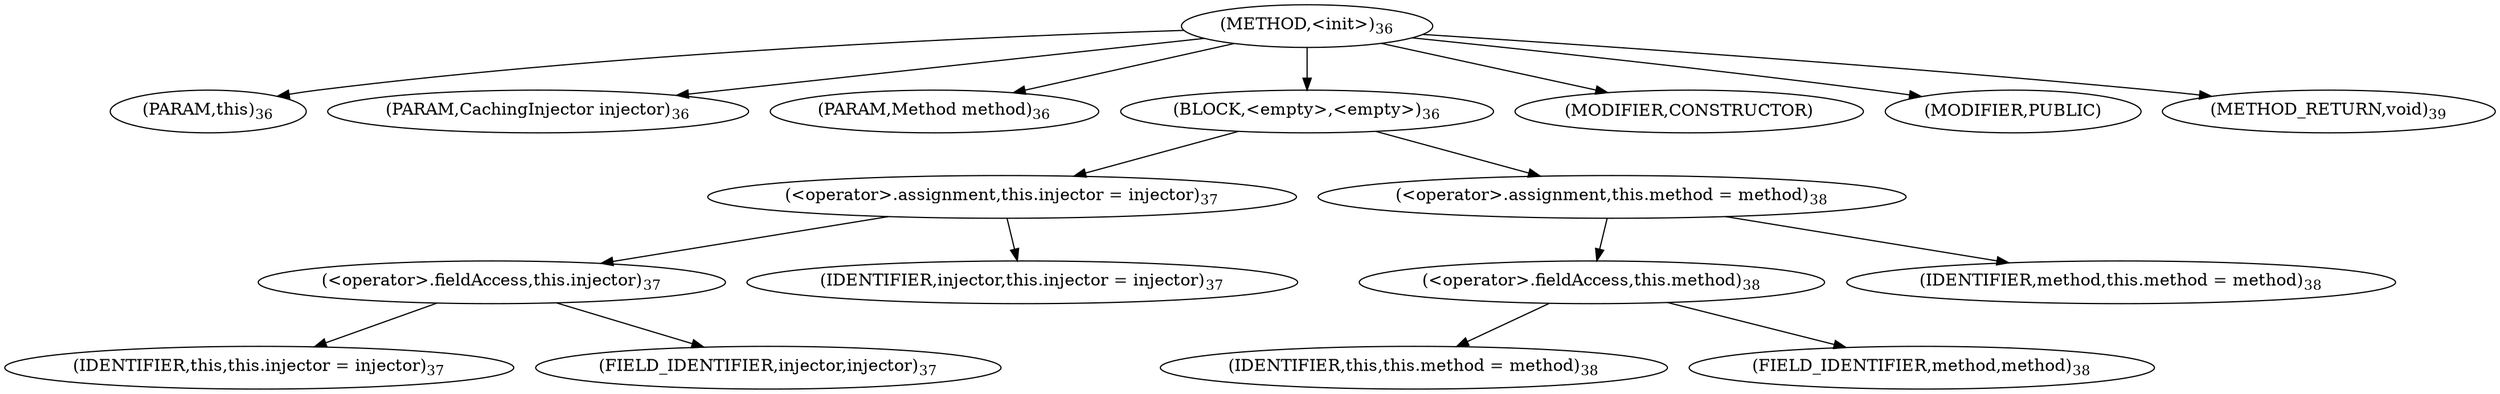 digraph "&lt;init&gt;" {  
"24" [label = <(METHOD,&lt;init&gt;)<SUB>36</SUB>> ]
"4" [label = <(PARAM,this)<SUB>36</SUB>> ]
"25" [label = <(PARAM,CachingInjector injector)<SUB>36</SUB>> ]
"26" [label = <(PARAM,Method method)<SUB>36</SUB>> ]
"27" [label = <(BLOCK,&lt;empty&gt;,&lt;empty&gt;)<SUB>36</SUB>> ]
"28" [label = <(&lt;operator&gt;.assignment,this.injector = injector)<SUB>37</SUB>> ]
"29" [label = <(&lt;operator&gt;.fieldAccess,this.injector)<SUB>37</SUB>> ]
"3" [label = <(IDENTIFIER,this,this.injector = injector)<SUB>37</SUB>> ]
"30" [label = <(FIELD_IDENTIFIER,injector,injector)<SUB>37</SUB>> ]
"31" [label = <(IDENTIFIER,injector,this.injector = injector)<SUB>37</SUB>> ]
"32" [label = <(&lt;operator&gt;.assignment,this.method = method)<SUB>38</SUB>> ]
"33" [label = <(&lt;operator&gt;.fieldAccess,this.method)<SUB>38</SUB>> ]
"5" [label = <(IDENTIFIER,this,this.method = method)<SUB>38</SUB>> ]
"34" [label = <(FIELD_IDENTIFIER,method,method)<SUB>38</SUB>> ]
"35" [label = <(IDENTIFIER,method,this.method = method)<SUB>38</SUB>> ]
"36" [label = <(MODIFIER,CONSTRUCTOR)> ]
"37" [label = <(MODIFIER,PUBLIC)> ]
"38" [label = <(METHOD_RETURN,void)<SUB>39</SUB>> ]
  "24" -> "4" 
  "24" -> "25" 
  "24" -> "26" 
  "24" -> "27" 
  "24" -> "36" 
  "24" -> "37" 
  "24" -> "38" 
  "27" -> "28" 
  "27" -> "32" 
  "28" -> "29" 
  "28" -> "31" 
  "29" -> "3" 
  "29" -> "30" 
  "32" -> "33" 
  "32" -> "35" 
  "33" -> "5" 
  "33" -> "34" 
}
